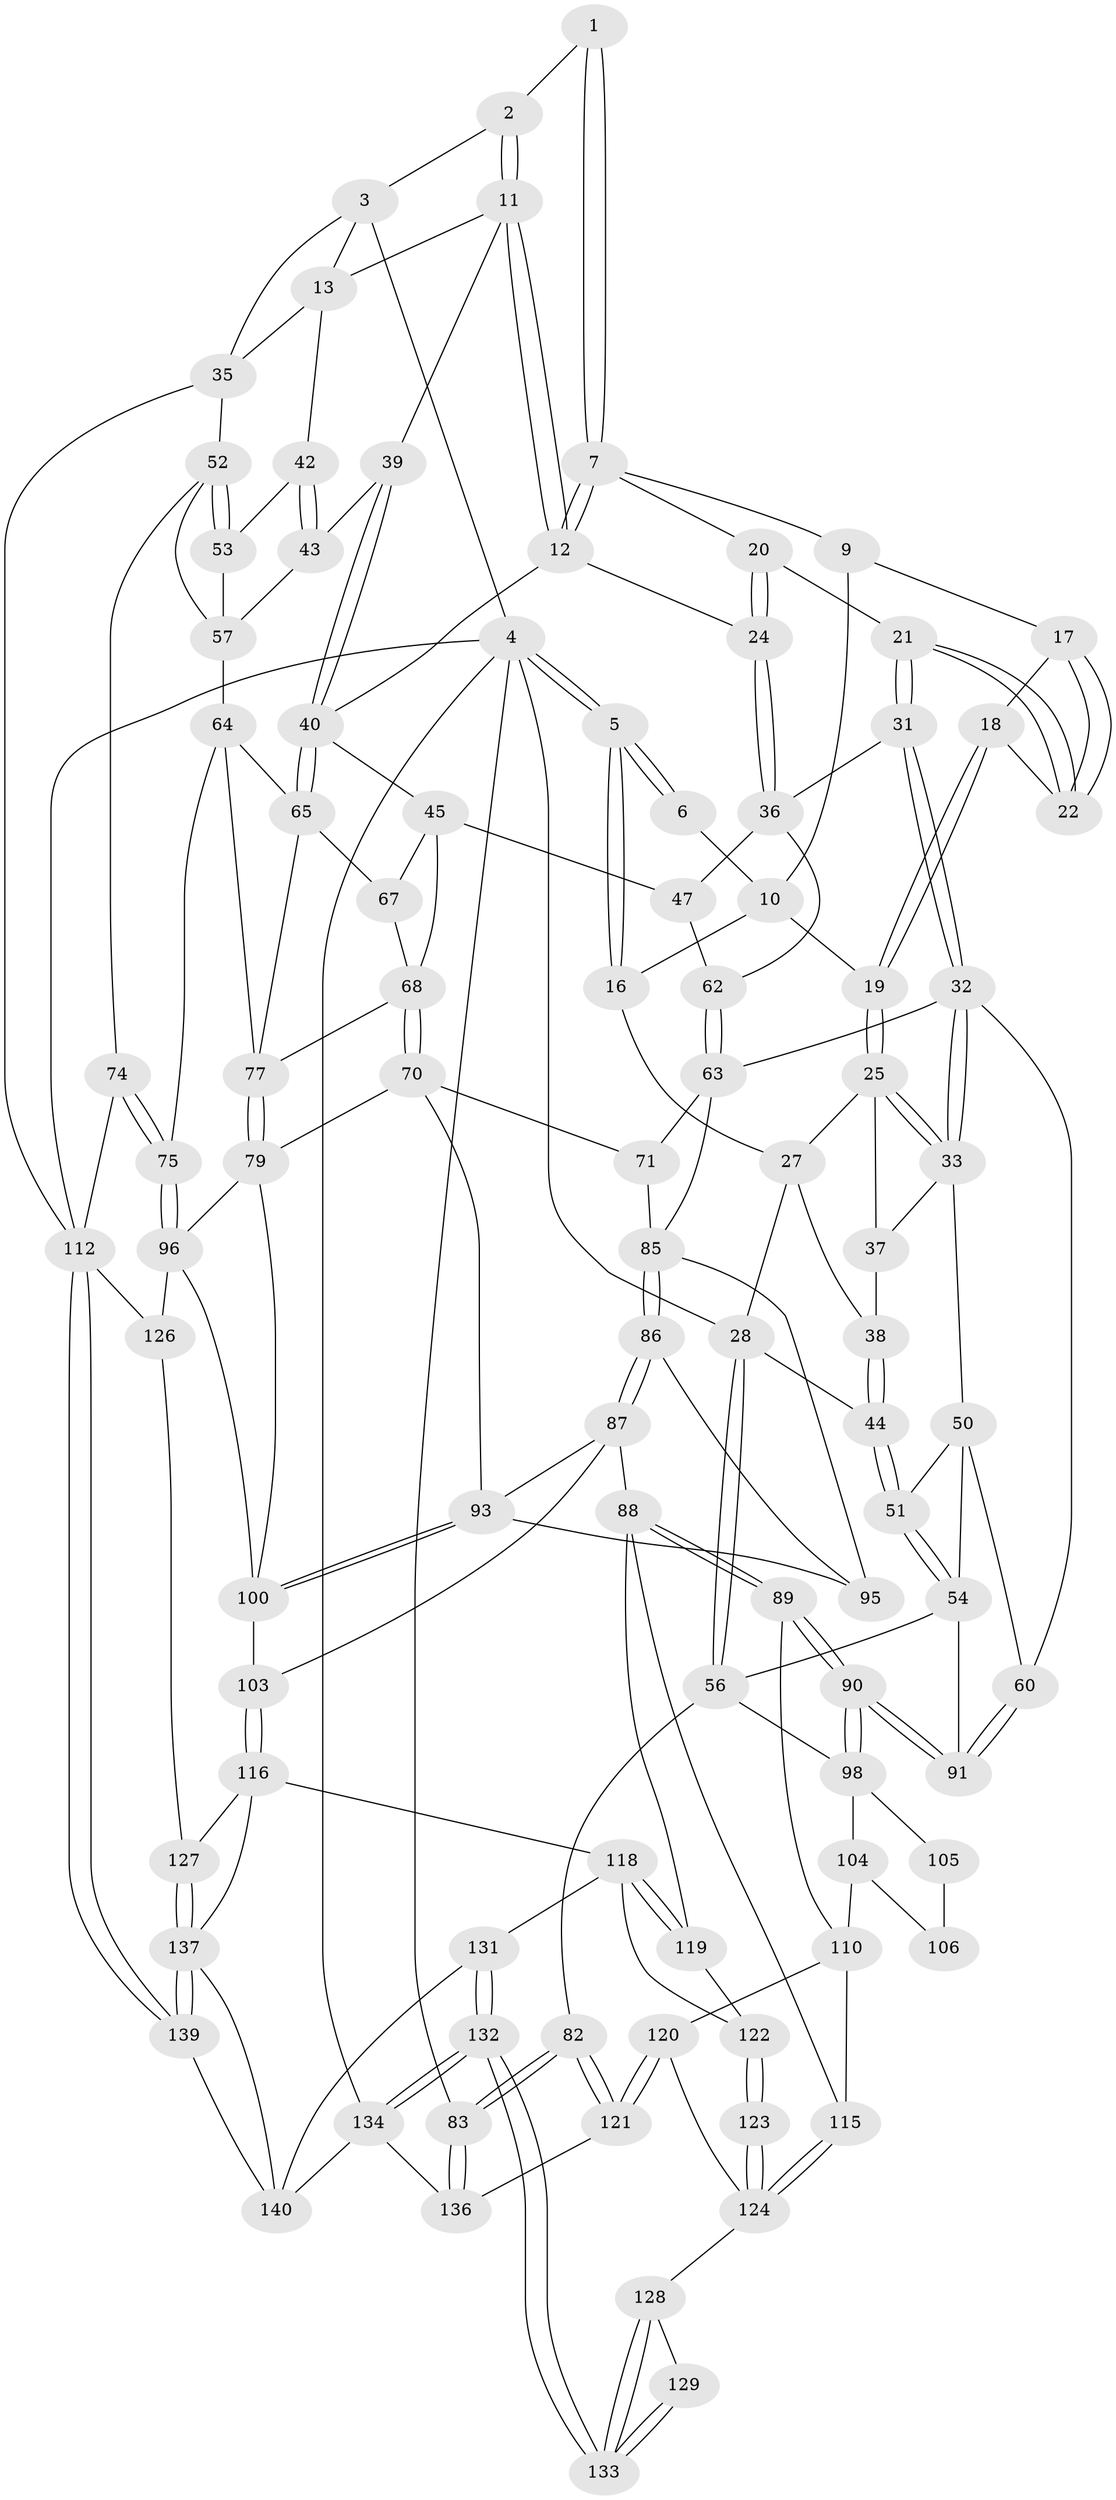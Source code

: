 // original degree distribution, {3: 0.03546099290780142, 4: 0.22695035460992907, 5: 0.48936170212765956, 6: 0.24822695035460993}
// Generated by graph-tools (version 1.1) at 2025/11/02/27/25 16:11:54]
// undirected, 98 vertices, 222 edges
graph export_dot {
graph [start="1"]
  node [color=gray90,style=filled];
  1 [pos="+0.5509805304105111+0"];
  2 [pos="+0.7513097407841486+0"];
  3 [pos="+0.7951002709510973+0"];
  4 [pos="+0+0",super="+84"];
  5 [pos="+0+0"];
  6 [pos="+0.32829376456334347+0"];
  7 [pos="+0.5176397766044458+0.06862744937805726",super="+8"];
  9 [pos="+0.3914200206740616+0.0073028801403295564"];
  10 [pos="+0.32846716673341353+0",super="+15"];
  11 [pos="+0.6850429480972081+0.08485957686177736",super="+14"];
  12 [pos="+0.5937893134814635+0.13777210885124694",super="+23"];
  13 [pos="+0.9305797770047444+0.11147366538249737",super="+34"];
  16 [pos="+0.1703893995305883+0.07435465557791006"];
  17 [pos="+0.3651167554222158+0.07152610451719676"];
  18 [pos="+0.33713410915871317+0.09161829016689794"];
  19 [pos="+0.26715806857770685+0.12711760518188925"];
  20 [pos="+0.4295009869841636+0.11225373070907677"];
  21 [pos="+0.40022895486447246+0.16579553884469733"];
  22 [pos="+0.39475377724587124+0.15333785516124165"];
  24 [pos="+0.5749277790969245+0.18006917217664972"];
  25 [pos="+0.2827610280002484+0.21073459874729322",super="+26"];
  27 [pos="+0.11921299095919685+0.13683056821817857",super="+30"];
  28 [pos="+0+0.051679661356091935",super="+29"];
  31 [pos="+0.389527537500451+0.22766834490705856"];
  32 [pos="+0.3247243831836319+0.251215489799114",super="+59"];
  33 [pos="+0.29215491174268665+0.224749996755609",super="+49"];
  35 [pos="+1+0.13737055255545125"];
  36 [pos="+0.4973575548005498+0.24305080699644424",super="+48"];
  37 [pos="+0.11559412296766168+0.2523317368011956"];
  38 [pos="+0.11238627248089897+0.250494525940084"];
  39 [pos="+0.7668460413703709+0.22356353924312103"];
  40 [pos="+0.690775750876232+0.31164468279941143",super="+41"];
  42 [pos="+0.922353447579894+0.22194550255430204"];
  43 [pos="+0.8627297713423681+0.2792276557564184"];
  44 [pos="+0.055979545052141554+0.2900797249293961"];
  45 [pos="+0.6793559729950621+0.32164080812631707",super="+46"];
  47 [pos="+0.5242089600568434+0.31074738761553433"];
  50 [pos="+0.13681387378305812+0.2906731290863879",super="+61"];
  51 [pos="+0.05399354307160954+0.3218024593180322"];
  52 [pos="+1+0.4571798056927993",super="+73"];
  53 [pos="+0.9660843182884046+0.28701685688704126"];
  54 [pos="+0+0.4238225743794276",super="+55"];
  56 [pos="+0+0.48915027214647694",super="+81"];
  57 [pos="+0.9000596695965687+0.38147713669438227",super="+58"];
  60 [pos="+0.28771412547498154+0.4410290505611094"];
  62 [pos="+0.4232489286330986+0.39753266241531465"];
  63 [pos="+0.39370543430652916+0.4412015192513681",super="+72"];
  64 [pos="+0.833891270071223+0.3834115324442552",super="+76"];
  65 [pos="+0.7627866792184955+0.364063397813563",super="+66"];
  67 [pos="+0.6780892964211412+0.3709330265663289"];
  68 [pos="+0.5516524942939245+0.42944045837363676",super="+69"];
  70 [pos="+0.5338247621327036+0.45208444384168534",super="+80"];
  71 [pos="+0.5151896658784518+0.45576496076785006"];
  74 [pos="+1+0.723956995216594"];
  75 [pos="+1+0.7218442982816106"];
  77 [pos="+0.72754890745574+0.5314789966063067",super="+78"];
  79 [pos="+0.7213578921270234+0.5553791552760913",super="+97"];
  82 [pos="+0+0.7087921699504831"];
  83 [pos="+0+1"];
  85 [pos="+0.44339857072001115+0.5439743120753238",super="+92"];
  86 [pos="+0.4158639225725946+0.6158299710672502"];
  87 [pos="+0.3698677916420145+0.6503186050724595",super="+101"];
  88 [pos="+0.3518197518838712+0.6512958659846204",super="+114"];
  89 [pos="+0.29205140368814236+0.591710835721118"];
  90 [pos="+0.2578548404509675+0.5400732294783277"];
  91 [pos="+0.2638558635351104+0.49918406417986244"];
  93 [pos="+0.5590097822945413+0.6015729826367978",super="+94"];
  95 [pos="+0.49800029327938145+0.598245076303526"];
  96 [pos="+0.784311170837838+0.6313828231930083",super="+109"];
  98 [pos="+0.23294504772782013+0.5535402501653615",super="+99"];
  100 [pos="+0.6523139150854111+0.616324010750491",super="+102"];
  103 [pos="+0.5542924924555426+0.7919150144979824"];
  104 [pos="+0.21583253531298385+0.5729919990324486",super="+107"];
  105 [pos="+0+0.64026037246393"];
  106 [pos="+0.15297365052803963+0.6084455489763881",super="+108"];
  110 [pos="+0.23216905489146977+0.6905949415864534",super="+111"];
  112 [pos="+1+1",super="+113"];
  115 [pos="+0.2516143281008523+0.7659860352618989"];
  116 [pos="+0.5513944841637333+0.8002202294689402",super="+117"];
  118 [pos="+0.4372774568729237+0.8629434134558446",super="+130"];
  119 [pos="+0.3425936087007619+0.7042589231018122"];
  120 [pos="+0.14318458348646707+0.807384708361185"];
  121 [pos="+0.14153787090362446+0.8092710484203409"];
  122 [pos="+0.3132826983791499+0.8298629232888457"];
  123 [pos="+0.31267336292911496+0.8299117193312032"];
  124 [pos="+0.24902599632807246+0.7688642582441898",super="+125"];
  126 [pos="+0.8022782376833526+0.8464078699071427"];
  127 [pos="+0.734438253725726+0.8705064893605163"];
  128 [pos="+0.2130728592802306+0.8478079152431841"];
  129 [pos="+0.3086177381871297+0.8331363341182145"];
  131 [pos="+0.3483750811664093+1"];
  132 [pos="+0.33765320082100403+1"];
  133 [pos="+0.2683603436341795+0.9099906556706572"];
  134 [pos="+0.3233110724560314+1",super="+135"];
  136 [pos="+0.14146828290342128+0.8094168653398331"];
  137 [pos="+0.6423641368906206+0.9272348484182079",super="+138"];
  139 [pos="+0.7352371315724239+1"];
  140 [pos="+0.5487335626606447+0.946423271774598",super="+141"];
  1 -- 2;
  1 -- 7;
  1 -- 7;
  2 -- 3;
  2 -- 11;
  2 -- 11;
  3 -- 4;
  3 -- 13;
  3 -- 35;
  4 -- 5;
  4 -- 5;
  4 -- 28;
  4 -- 112;
  4 -- 83;
  4 -- 134;
  5 -- 6;
  5 -- 6;
  5 -- 16;
  5 -- 16;
  6 -- 10;
  7 -- 12;
  7 -- 12;
  7 -- 9;
  7 -- 20;
  9 -- 10;
  9 -- 17;
  10 -- 16;
  10 -- 19;
  11 -- 12;
  11 -- 12;
  11 -- 13;
  11 -- 39;
  12 -- 24;
  12 -- 40;
  13 -- 42;
  13 -- 35;
  16 -- 27;
  17 -- 18;
  17 -- 22;
  17 -- 22;
  18 -- 19;
  18 -- 19;
  18 -- 22;
  19 -- 25;
  19 -- 25;
  20 -- 21;
  20 -- 24;
  20 -- 24;
  21 -- 22;
  21 -- 22;
  21 -- 31;
  21 -- 31;
  24 -- 36;
  24 -- 36;
  25 -- 33;
  25 -- 33;
  25 -- 27;
  25 -- 37;
  27 -- 28;
  27 -- 38;
  28 -- 56;
  28 -- 56;
  28 -- 44;
  31 -- 32;
  31 -- 32;
  31 -- 36;
  32 -- 33;
  32 -- 33;
  32 -- 60;
  32 -- 63;
  33 -- 50;
  33 -- 37;
  35 -- 52;
  35 -- 112;
  36 -- 62;
  36 -- 47;
  37 -- 38;
  38 -- 44;
  38 -- 44;
  39 -- 40;
  39 -- 40;
  39 -- 43;
  40 -- 65;
  40 -- 65;
  40 -- 45;
  42 -- 43;
  42 -- 43;
  42 -- 53;
  43 -- 57;
  44 -- 51;
  44 -- 51;
  45 -- 67;
  45 -- 68;
  45 -- 47;
  47 -- 62;
  50 -- 51;
  50 -- 60;
  50 -- 54;
  51 -- 54;
  51 -- 54;
  52 -- 53;
  52 -- 53;
  52 -- 57;
  52 -- 74;
  53 -- 57;
  54 -- 56;
  54 -- 91;
  56 -- 82;
  56 -- 98;
  57 -- 64;
  60 -- 91;
  60 -- 91;
  62 -- 63;
  62 -- 63;
  63 -- 85;
  63 -- 71;
  64 -- 65;
  64 -- 75;
  64 -- 77;
  65 -- 67;
  65 -- 77;
  67 -- 68;
  68 -- 70;
  68 -- 70;
  68 -- 77;
  70 -- 71;
  70 -- 93;
  70 -- 79;
  71 -- 85;
  74 -- 75;
  74 -- 75;
  74 -- 112;
  75 -- 96;
  75 -- 96;
  77 -- 79;
  77 -- 79;
  79 -- 96;
  79 -- 100;
  82 -- 83;
  82 -- 83;
  82 -- 121;
  82 -- 121;
  83 -- 136;
  83 -- 136;
  85 -- 86;
  85 -- 86;
  85 -- 95;
  86 -- 87;
  86 -- 87;
  86 -- 95;
  87 -- 88;
  87 -- 103;
  87 -- 93;
  88 -- 89;
  88 -- 89;
  88 -- 115;
  88 -- 119;
  89 -- 90;
  89 -- 90;
  89 -- 110;
  90 -- 91;
  90 -- 91;
  90 -- 98;
  90 -- 98;
  93 -- 100;
  93 -- 100;
  93 -- 95;
  96 -- 100;
  96 -- 126;
  98 -- 104;
  98 -- 105;
  100 -- 103;
  103 -- 116;
  103 -- 116;
  104 -- 106;
  104 -- 110;
  105 -- 106 [weight=2];
  110 -- 115;
  110 -- 120;
  112 -- 139;
  112 -- 139;
  112 -- 126;
  115 -- 124;
  115 -- 124;
  116 -- 127;
  116 -- 137;
  116 -- 118;
  118 -- 119;
  118 -- 119;
  118 -- 122;
  118 -- 131;
  119 -- 122;
  120 -- 121;
  120 -- 121;
  120 -- 124;
  121 -- 136;
  122 -- 123;
  122 -- 123;
  123 -- 124;
  123 -- 124;
  124 -- 128;
  126 -- 127;
  127 -- 137;
  127 -- 137;
  128 -- 129;
  128 -- 133;
  128 -- 133;
  129 -- 133;
  129 -- 133;
  131 -- 132;
  131 -- 132;
  131 -- 140;
  132 -- 133;
  132 -- 133;
  132 -- 134;
  132 -- 134;
  134 -- 136;
  134 -- 140;
  137 -- 139;
  137 -- 139;
  137 -- 140;
  139 -- 140;
}

